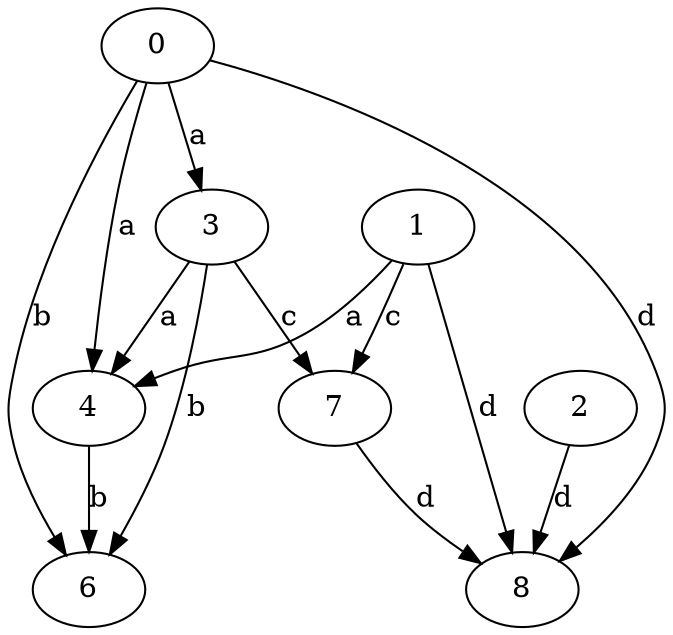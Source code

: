 strict digraph  {
3;
4;
6;
0;
7;
1;
2;
8;
3 -> 4  [label=a];
3 -> 6  [label=b];
3 -> 7  [label=c];
4 -> 6  [label=b];
0 -> 3  [label=a];
0 -> 4  [label=a];
0 -> 6  [label=b];
0 -> 8  [label=d];
7 -> 8  [label=d];
1 -> 4  [label=a];
1 -> 7  [label=c];
1 -> 8  [label=d];
2 -> 8  [label=d];
}
